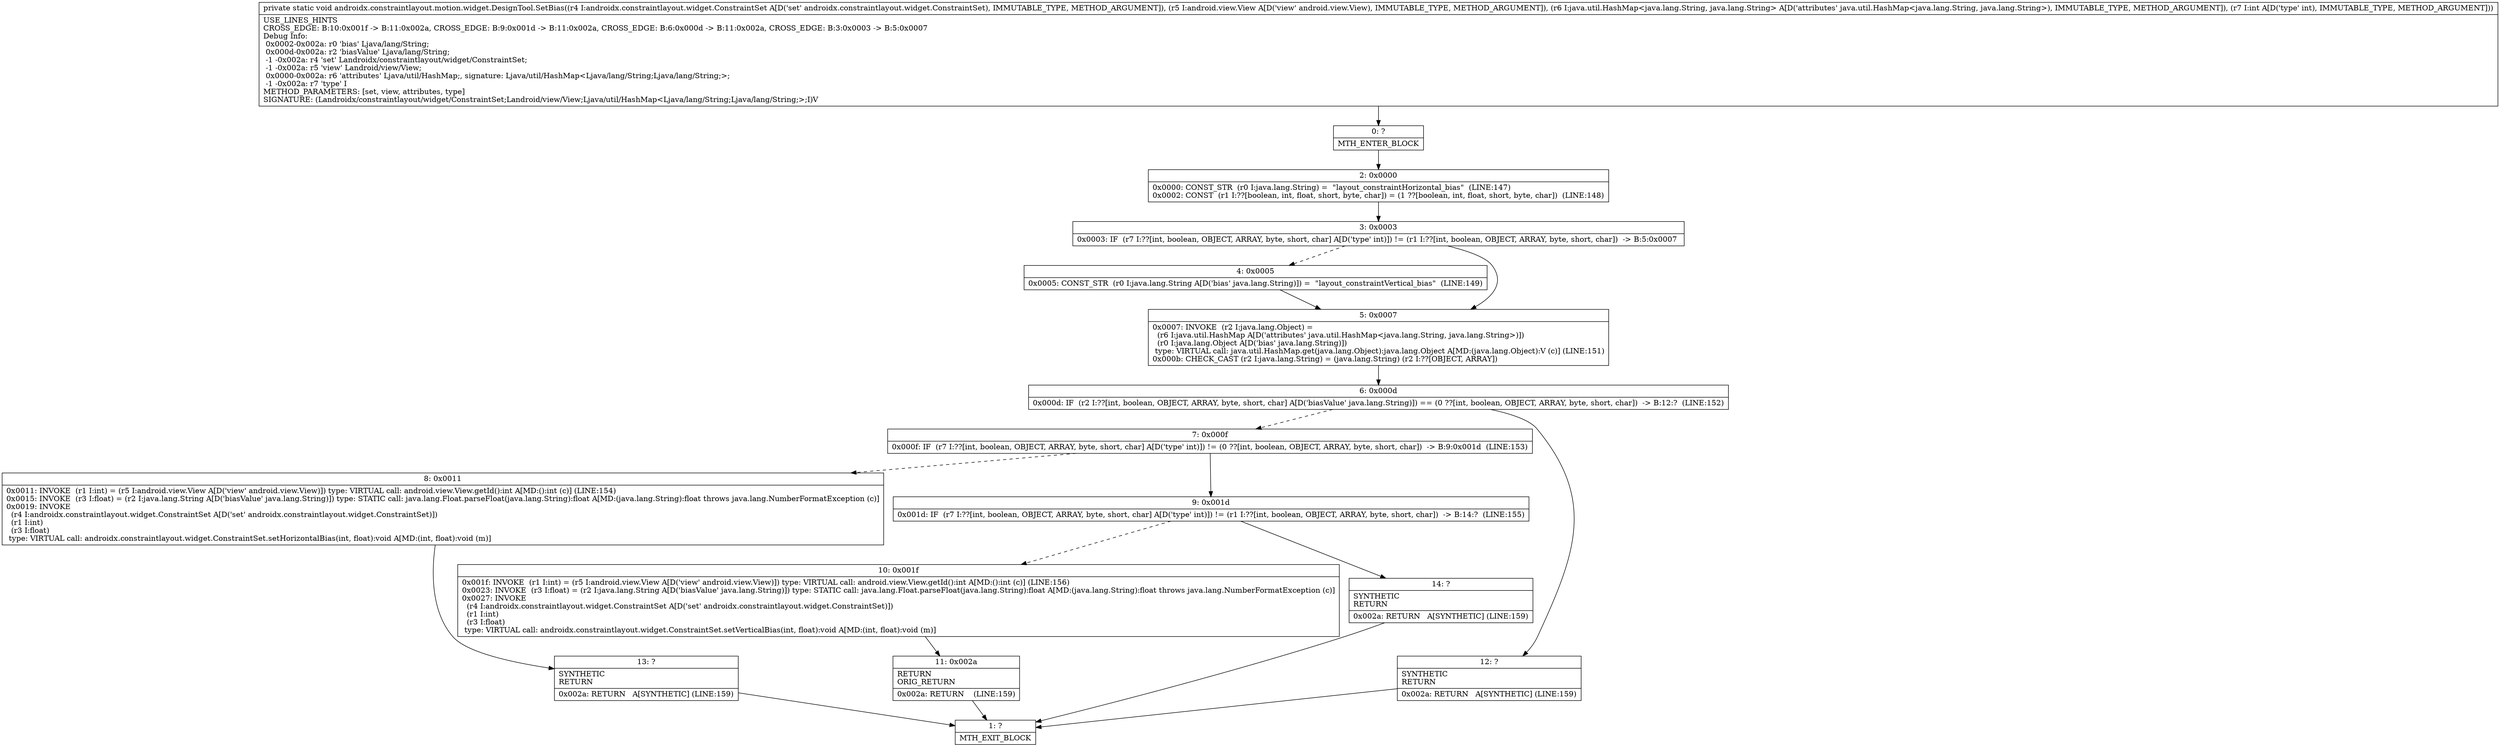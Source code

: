 digraph "CFG forandroidx.constraintlayout.motion.widget.DesignTool.SetBias(Landroidx\/constraintlayout\/widget\/ConstraintSet;Landroid\/view\/View;Ljava\/util\/HashMap;I)V" {
Node_0 [shape=record,label="{0\:\ ?|MTH_ENTER_BLOCK\l}"];
Node_2 [shape=record,label="{2\:\ 0x0000|0x0000: CONST_STR  (r0 I:java.lang.String) =  \"layout_constraintHorizontal_bias\"  (LINE:147)\l0x0002: CONST  (r1 I:??[boolean, int, float, short, byte, char]) = (1 ??[boolean, int, float, short, byte, char])  (LINE:148)\l}"];
Node_3 [shape=record,label="{3\:\ 0x0003|0x0003: IF  (r7 I:??[int, boolean, OBJECT, ARRAY, byte, short, char] A[D('type' int)]) != (r1 I:??[int, boolean, OBJECT, ARRAY, byte, short, char])  \-\> B:5:0x0007 \l}"];
Node_4 [shape=record,label="{4\:\ 0x0005|0x0005: CONST_STR  (r0 I:java.lang.String A[D('bias' java.lang.String)]) =  \"layout_constraintVertical_bias\"  (LINE:149)\l}"];
Node_5 [shape=record,label="{5\:\ 0x0007|0x0007: INVOKE  (r2 I:java.lang.Object) = \l  (r6 I:java.util.HashMap A[D('attributes' java.util.HashMap\<java.lang.String, java.lang.String\>)])\l  (r0 I:java.lang.Object A[D('bias' java.lang.String)])\l type: VIRTUAL call: java.util.HashMap.get(java.lang.Object):java.lang.Object A[MD:(java.lang.Object):V (c)] (LINE:151)\l0x000b: CHECK_CAST (r2 I:java.lang.String) = (java.lang.String) (r2 I:??[OBJECT, ARRAY]) \l}"];
Node_6 [shape=record,label="{6\:\ 0x000d|0x000d: IF  (r2 I:??[int, boolean, OBJECT, ARRAY, byte, short, char] A[D('biasValue' java.lang.String)]) == (0 ??[int, boolean, OBJECT, ARRAY, byte, short, char])  \-\> B:12:?  (LINE:152)\l}"];
Node_7 [shape=record,label="{7\:\ 0x000f|0x000f: IF  (r7 I:??[int, boolean, OBJECT, ARRAY, byte, short, char] A[D('type' int)]) != (0 ??[int, boolean, OBJECT, ARRAY, byte, short, char])  \-\> B:9:0x001d  (LINE:153)\l}"];
Node_8 [shape=record,label="{8\:\ 0x0011|0x0011: INVOKE  (r1 I:int) = (r5 I:android.view.View A[D('view' android.view.View)]) type: VIRTUAL call: android.view.View.getId():int A[MD:():int (c)] (LINE:154)\l0x0015: INVOKE  (r3 I:float) = (r2 I:java.lang.String A[D('biasValue' java.lang.String)]) type: STATIC call: java.lang.Float.parseFloat(java.lang.String):float A[MD:(java.lang.String):float throws java.lang.NumberFormatException (c)]\l0x0019: INVOKE  \l  (r4 I:androidx.constraintlayout.widget.ConstraintSet A[D('set' androidx.constraintlayout.widget.ConstraintSet)])\l  (r1 I:int)\l  (r3 I:float)\l type: VIRTUAL call: androidx.constraintlayout.widget.ConstraintSet.setHorizontalBias(int, float):void A[MD:(int, float):void (m)]\l}"];
Node_13 [shape=record,label="{13\:\ ?|SYNTHETIC\lRETURN\l|0x002a: RETURN   A[SYNTHETIC] (LINE:159)\l}"];
Node_1 [shape=record,label="{1\:\ ?|MTH_EXIT_BLOCK\l}"];
Node_9 [shape=record,label="{9\:\ 0x001d|0x001d: IF  (r7 I:??[int, boolean, OBJECT, ARRAY, byte, short, char] A[D('type' int)]) != (r1 I:??[int, boolean, OBJECT, ARRAY, byte, short, char])  \-\> B:14:?  (LINE:155)\l}"];
Node_10 [shape=record,label="{10\:\ 0x001f|0x001f: INVOKE  (r1 I:int) = (r5 I:android.view.View A[D('view' android.view.View)]) type: VIRTUAL call: android.view.View.getId():int A[MD:():int (c)] (LINE:156)\l0x0023: INVOKE  (r3 I:float) = (r2 I:java.lang.String A[D('biasValue' java.lang.String)]) type: STATIC call: java.lang.Float.parseFloat(java.lang.String):float A[MD:(java.lang.String):float throws java.lang.NumberFormatException (c)]\l0x0027: INVOKE  \l  (r4 I:androidx.constraintlayout.widget.ConstraintSet A[D('set' androidx.constraintlayout.widget.ConstraintSet)])\l  (r1 I:int)\l  (r3 I:float)\l type: VIRTUAL call: androidx.constraintlayout.widget.ConstraintSet.setVerticalBias(int, float):void A[MD:(int, float):void (m)]\l}"];
Node_11 [shape=record,label="{11\:\ 0x002a|RETURN\lORIG_RETURN\l|0x002a: RETURN    (LINE:159)\l}"];
Node_14 [shape=record,label="{14\:\ ?|SYNTHETIC\lRETURN\l|0x002a: RETURN   A[SYNTHETIC] (LINE:159)\l}"];
Node_12 [shape=record,label="{12\:\ ?|SYNTHETIC\lRETURN\l|0x002a: RETURN   A[SYNTHETIC] (LINE:159)\l}"];
MethodNode[shape=record,label="{private static void androidx.constraintlayout.motion.widget.DesignTool.SetBias((r4 I:androidx.constraintlayout.widget.ConstraintSet A[D('set' androidx.constraintlayout.widget.ConstraintSet), IMMUTABLE_TYPE, METHOD_ARGUMENT]), (r5 I:android.view.View A[D('view' android.view.View), IMMUTABLE_TYPE, METHOD_ARGUMENT]), (r6 I:java.util.HashMap\<java.lang.String, java.lang.String\> A[D('attributes' java.util.HashMap\<java.lang.String, java.lang.String\>), IMMUTABLE_TYPE, METHOD_ARGUMENT]), (r7 I:int A[D('type' int), IMMUTABLE_TYPE, METHOD_ARGUMENT]))  | USE_LINES_HINTS\lCROSS_EDGE: B:10:0x001f \-\> B:11:0x002a, CROSS_EDGE: B:9:0x001d \-\> B:11:0x002a, CROSS_EDGE: B:6:0x000d \-\> B:11:0x002a, CROSS_EDGE: B:3:0x0003 \-\> B:5:0x0007\lDebug Info:\l  0x0002\-0x002a: r0 'bias' Ljava\/lang\/String;\l  0x000d\-0x002a: r2 'biasValue' Ljava\/lang\/String;\l  \-1 \-0x002a: r4 'set' Landroidx\/constraintlayout\/widget\/ConstraintSet;\l  \-1 \-0x002a: r5 'view' Landroid\/view\/View;\l  0x0000\-0x002a: r6 'attributes' Ljava\/util\/HashMap;, signature: Ljava\/util\/HashMap\<Ljava\/lang\/String;Ljava\/lang\/String;\>;\l  \-1 \-0x002a: r7 'type' I\lMETHOD_PARAMETERS: [set, view, attributes, type]\lSIGNATURE: (Landroidx\/constraintlayout\/widget\/ConstraintSet;Landroid\/view\/View;Ljava\/util\/HashMap\<Ljava\/lang\/String;Ljava\/lang\/String;\>;I)V\l}"];
MethodNode -> Node_0;Node_0 -> Node_2;
Node_2 -> Node_3;
Node_3 -> Node_4[style=dashed];
Node_3 -> Node_5;
Node_4 -> Node_5;
Node_5 -> Node_6;
Node_6 -> Node_7[style=dashed];
Node_6 -> Node_12;
Node_7 -> Node_8[style=dashed];
Node_7 -> Node_9;
Node_8 -> Node_13;
Node_13 -> Node_1;
Node_9 -> Node_10[style=dashed];
Node_9 -> Node_14;
Node_10 -> Node_11;
Node_11 -> Node_1;
Node_14 -> Node_1;
Node_12 -> Node_1;
}

